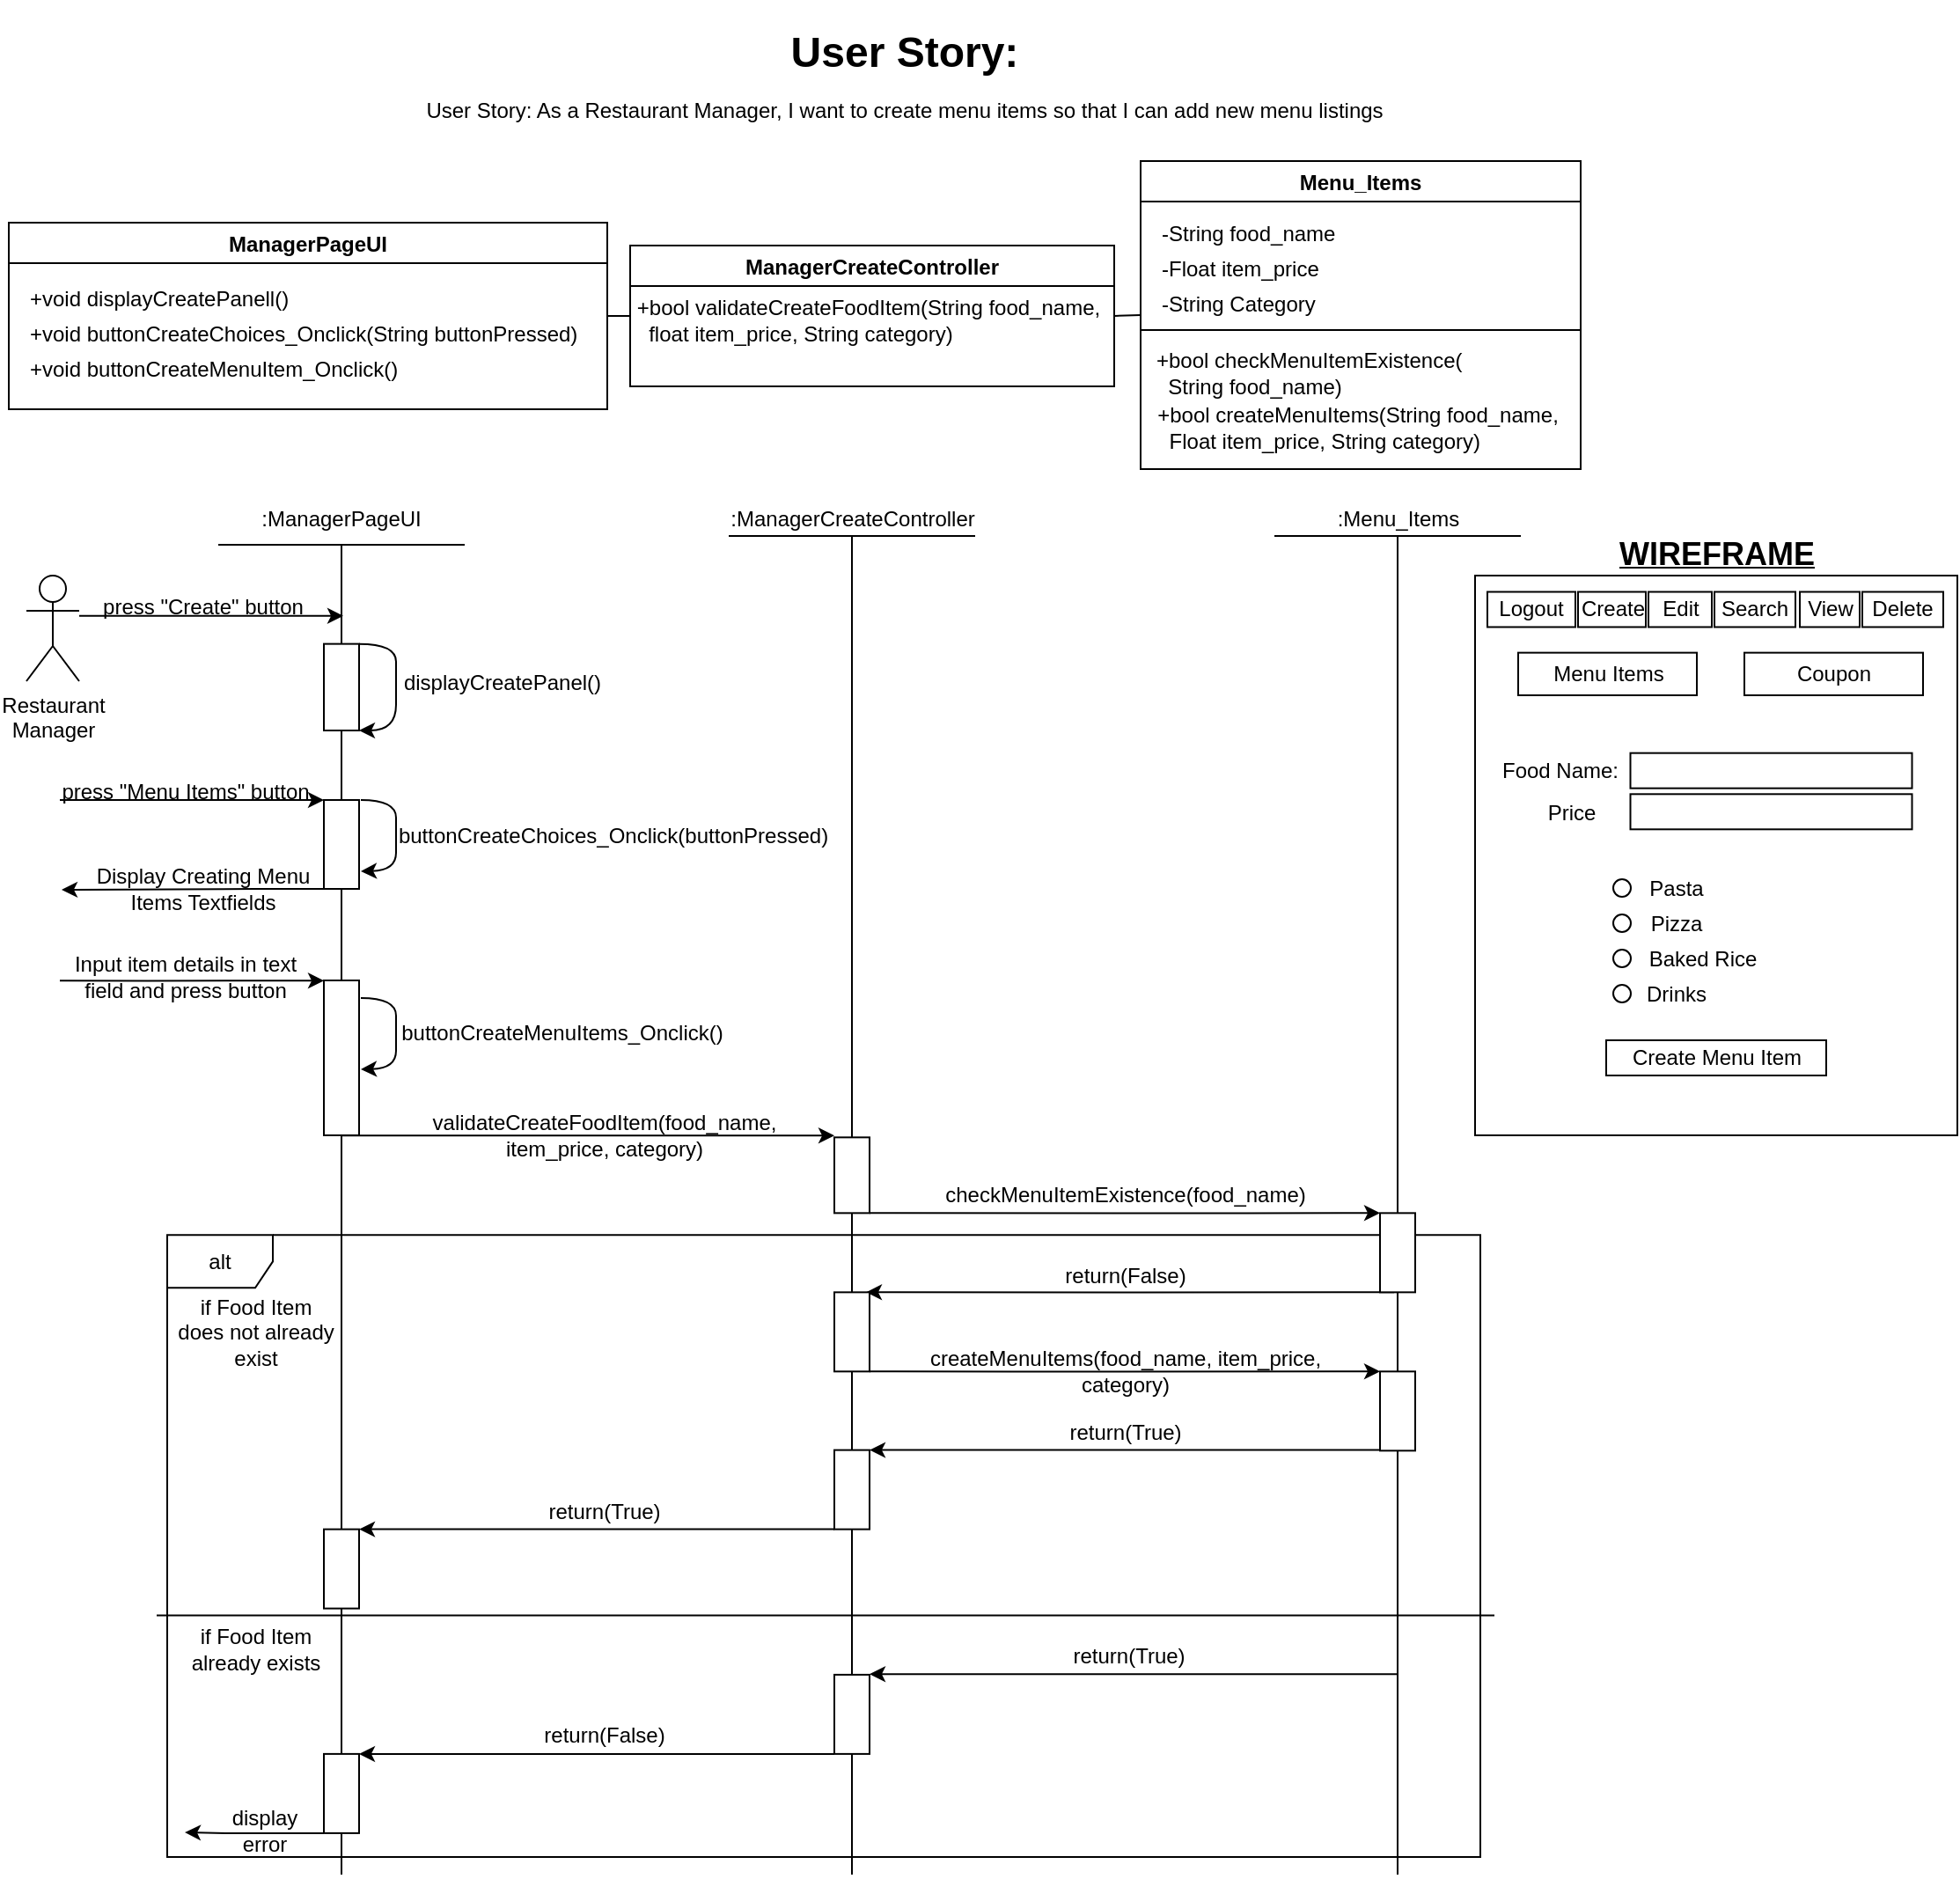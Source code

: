 <mxfile version="17.4.2" type="device"><diagram id="kgpKYQtTHZ0yAKxKKP6v" name="Page-1"><mxGraphModel dx="1917" dy="1293" grid="1" gridSize="10" guides="1" tooltips="1" connect="1" arrows="1" fold="1" page="1" pageScale="1" pageWidth="1100" pageHeight="850" math="0" shadow="0"><root><mxCell id="0"/><mxCell id="1" parent="0"/><mxCell id="MzLczAtcS-KXfJ2jDSsF-17" value="alt" style="shape=umlFrame;whiteSpace=wrap;html=1;" parent="1" vertex="1"><mxGeometry x="110" y="706.67" width="746" height="353.33" as="geometry"/></mxCell><mxCell id="jZgrcrFYeaZh8gr0yXMg-41" value="" style="rounded=0;whiteSpace=wrap;html=1;" parent="1" vertex="1"><mxGeometry x="853" y="332" width="274" height="318" as="geometry"/></mxCell><mxCell id="jZgrcrFYeaZh8gr0yXMg-2" value="ManagerPageUI" style="swimlane;" parent="1" vertex="1"><mxGeometry x="20" y="131.5" width="340" height="106" as="geometry"/></mxCell><mxCell id="jZgrcrFYeaZh8gr0yXMg-3" value="+void displayCreatePanell()" style="text;html=1;align=left;verticalAlign=middle;resizable=0;points=[];autosize=1;strokeColor=none;fillColor=none;" parent="jZgrcrFYeaZh8gr0yXMg-2" vertex="1"><mxGeometry x="10" y="33" width="160" height="20" as="geometry"/></mxCell><mxCell id="jZgrcrFYeaZh8gr0yXMg-97" value="+void buttonCreateMenuItem_Onclick()" style="text;html=1;align=left;verticalAlign=middle;resizable=0;points=[];autosize=1;strokeColor=none;fillColor=none;" parent="jZgrcrFYeaZh8gr0yXMg-2" vertex="1"><mxGeometry x="10" y="73" width="220" height="20" as="geometry"/></mxCell><mxCell id="jZgrcrFYeaZh8gr0yXMg-98" value="+void buttonCreateChoices_Onclick(String buttonPressed)" style="text;html=1;align=left;verticalAlign=middle;resizable=0;points=[];autosize=1;strokeColor=none;fillColor=none;" parent="jZgrcrFYeaZh8gr0yXMg-2" vertex="1"><mxGeometry x="10" y="53" width="330" height="20" as="geometry"/></mxCell><mxCell id="jZgrcrFYeaZh8gr0yXMg-6" value="ManagerCreateController" style="swimlane;startSize=23;" parent="1" vertex="1"><mxGeometry x="373" y="144.5" width="275" height="80" as="geometry"/></mxCell><mxCell id="jZgrcrFYeaZh8gr0yXMg-7" value="&lt;div style=&quot;text-align: left&quot;&gt;+bool validateCreateFoodItem(String food_name,&lt;/div&gt;&lt;div style=&quot;text-align: left&quot;&gt;&amp;nbsp; float item_price, String category)&lt;/div&gt;" style="text;html=1;align=center;verticalAlign=middle;resizable=0;points=[];autosize=1;strokeColor=none;fillColor=none;" parent="jZgrcrFYeaZh8gr0yXMg-6" vertex="1"><mxGeometry x="-5" y="27" width="280" height="30" as="geometry"/></mxCell><mxCell id="jZgrcrFYeaZh8gr0yXMg-8" value="Menu_Items" style="swimlane;" parent="1" vertex="1"><mxGeometry x="663" y="96.5" width="250" height="175" as="geometry"/></mxCell><mxCell id="jZgrcrFYeaZh8gr0yXMg-9" value="-String food_name" style="text;html=1;align=left;verticalAlign=middle;resizable=0;points=[];autosize=1;strokeColor=none;fillColor=none;" parent="jZgrcrFYeaZh8gr0yXMg-8" vertex="1"><mxGeometry x="10" y="31" width="110" height="20" as="geometry"/></mxCell><mxCell id="jZgrcrFYeaZh8gr0yXMg-10" value="-Float item_price" style="text;html=1;align=left;verticalAlign=middle;resizable=0;points=[];autosize=1;strokeColor=none;fillColor=none;" parent="jZgrcrFYeaZh8gr0yXMg-8" vertex="1"><mxGeometry x="10" y="51" width="100" height="20" as="geometry"/></mxCell><mxCell id="jZgrcrFYeaZh8gr0yXMg-11" value="-String Category" style="text;html=1;align=left;verticalAlign=middle;resizable=0;points=[];autosize=1;strokeColor=none;fillColor=none;" parent="jZgrcrFYeaZh8gr0yXMg-8" vertex="1"><mxGeometry x="10" y="71" width="100" height="20" as="geometry"/></mxCell><mxCell id="jZgrcrFYeaZh8gr0yXMg-12" value="" style="endArrow=none;html=1;rounded=0;" parent="jZgrcrFYeaZh8gr0yXMg-8" edge="1"><mxGeometry width="50" height="50" relative="1" as="geometry"><mxPoint y="96" as="sourcePoint"/><mxPoint x="250" y="96" as="targetPoint"/></mxGeometry></mxCell><mxCell id="jZgrcrFYeaZh8gr0yXMg-13" value="&lt;div style=&quot;text-align: justify&quot;&gt;&lt;span&gt;+bool checkMenuItemExistence(&lt;/span&gt;&lt;/div&gt;&lt;div style=&quot;text-align: justify&quot;&gt;&lt;span&gt;&amp;nbsp; String food_name)&lt;/span&gt;&lt;/div&gt;" style="text;html=1;align=left;verticalAlign=middle;resizable=0;points=[];autosize=1;strokeColor=none;fillColor=none;" parent="jZgrcrFYeaZh8gr0yXMg-8" vertex="1"><mxGeometry x="7" y="105" width="190" height="30" as="geometry"/></mxCell><mxCell id="jZgrcrFYeaZh8gr0yXMg-14" value="&lt;div style=&quot;text-align: justify&quot;&gt;+bool createMenuItems(String food_name,&lt;/div&gt;&lt;div style=&quot;text-align: justify&quot;&gt;&amp;nbsp; Float item_price, String category)&lt;/div&gt;" style="text;html=1;align=center;verticalAlign=middle;resizable=0;points=[];autosize=1;strokeColor=none;fillColor=none;" parent="jZgrcrFYeaZh8gr0yXMg-8" vertex="1"><mxGeometry x="3" y="136" width="240" height="30" as="geometry"/></mxCell><mxCell id="jZgrcrFYeaZh8gr0yXMg-15" value="" style="endArrow=none;html=1;rounded=0;exitX=1;exitY=0.5;exitDx=0;exitDy=0;entryX=0;entryY=0.5;entryDx=0;entryDy=0;" parent="1" source="jZgrcrFYeaZh8gr0yXMg-2" target="jZgrcrFYeaZh8gr0yXMg-6" edge="1"><mxGeometry width="50" height="50" relative="1" as="geometry"><mxPoint x="579" y="414.5" as="sourcePoint"/><mxPoint x="629" y="364.5" as="targetPoint"/></mxGeometry></mxCell><mxCell id="jZgrcrFYeaZh8gr0yXMg-16" value="" style="endArrow=none;html=1;rounded=0;entryX=0;entryY=0.5;entryDx=0;entryDy=0;exitX=1;exitY=0.5;exitDx=0;exitDy=0;" parent="1" source="jZgrcrFYeaZh8gr0yXMg-6" target="jZgrcrFYeaZh8gr0yXMg-8" edge="1"><mxGeometry width="50" height="50" relative="1" as="geometry"><mxPoint x="579" y="234.5" as="sourcePoint"/><mxPoint x="579" y="264.5" as="targetPoint"/></mxGeometry></mxCell><mxCell id="jZgrcrFYeaZh8gr0yXMg-17" style="edgeStyle=orthogonalEdgeStyle;rounded=0;orthogonalLoop=1;jettySize=auto;html=1;" parent="1" edge="1"><mxGeometry relative="1" as="geometry"><mxPoint x="210" y="354.92" as="targetPoint"/><Array as="points"><mxPoint x="110" y="354.92"/><mxPoint x="110" y="354.92"/></Array><mxPoint x="60" y="354.92" as="sourcePoint"/></mxGeometry></mxCell><mxCell id="jZgrcrFYeaZh8gr0yXMg-18" value="Restaurant&lt;br&gt;Manager" style="shape=umlActor;verticalLabelPosition=bottom;verticalAlign=top;html=1;outlineConnect=0;" parent="1" vertex="1"><mxGeometry x="30" y="332" width="30" height="60" as="geometry"/></mxCell><mxCell id="jZgrcrFYeaZh8gr0yXMg-19" value=":ManagerPageUI" style="text;html=1;strokeColor=none;fillColor=none;align=center;verticalAlign=middle;whiteSpace=wrap;rounded=0;" parent="1" vertex="1"><mxGeometry x="179" y="284.5" width="60" height="30" as="geometry"/></mxCell><mxCell id="jZgrcrFYeaZh8gr0yXMg-20" value=":ManagerCreateController" style="text;html=1;align=center;verticalAlign=middle;resizable=0;points=[];autosize=1;strokeColor=none;fillColor=none;" parent="1" vertex="1"><mxGeometry x="424" y="289.5" width="150" height="20" as="geometry"/></mxCell><mxCell id="jZgrcrFYeaZh8gr0yXMg-21" value=":Menu_Items" style="text;html=1;align=center;verticalAlign=middle;resizable=0;points=[];autosize=1;strokeColor=none;fillColor=none;" parent="1" vertex="1"><mxGeometry x="769" y="289.5" width="80" height="20" as="geometry"/></mxCell><mxCell id="jZgrcrFYeaZh8gr0yXMg-22" value="" style="endArrow=none;html=1;rounded=0;" parent="1" edge="1"><mxGeometry width="50" height="50" relative="1" as="geometry"><mxPoint x="139" y="314.5" as="sourcePoint"/><mxPoint x="279.0" y="314.5" as="targetPoint"/></mxGeometry></mxCell><mxCell id="jZgrcrFYeaZh8gr0yXMg-23" value="" style="endArrow=none;html=1;rounded=0;" parent="1" edge="1"><mxGeometry width="50" height="50" relative="1" as="geometry"><mxPoint x="429.0" y="309.5" as="sourcePoint"/><mxPoint x="569" y="309.5" as="targetPoint"/></mxGeometry></mxCell><mxCell id="jZgrcrFYeaZh8gr0yXMg-24" value="" style="endArrow=none;html=1;rounded=0;" parent="1" edge="1"><mxGeometry width="50" height="50" relative="1" as="geometry"><mxPoint x="739" y="309.5" as="sourcePoint"/><mxPoint x="879" y="309.5" as="targetPoint"/></mxGeometry></mxCell><mxCell id="jZgrcrFYeaZh8gr0yXMg-25" value="" style="curved=1;endArrow=classic;html=1;rounded=0;exitX=1;exitY=0;exitDx=0;exitDy=0;" parent="1" edge="1"><mxGeometry width="50" height="50" relative="1" as="geometry"><mxPoint x="220.0" y="459.5" as="sourcePoint"/><mxPoint x="220" y="500" as="targetPoint"/><Array as="points"><mxPoint x="240" y="459.5"/><mxPoint x="240" y="479.5"/><mxPoint x="240" y="499.5"/></Array></mxGeometry></mxCell><mxCell id="jZgrcrFYeaZh8gr0yXMg-26" value="&lt;span style=&quot;text-align: left&quot;&gt;buttonCreateChoices_Onclick(buttonPressed)&lt;/span&gt;" style="text;html=1;align=center;verticalAlign=middle;resizable=0;points=[];autosize=1;strokeColor=none;fillColor=none;" parent="1" vertex="1"><mxGeometry x="233" y="469.5" width="260" height="20" as="geometry"/></mxCell><mxCell id="jZgrcrFYeaZh8gr0yXMg-27" value="" style="endArrow=classic;html=1;rounded=0;entryX=0;entryY=0;entryDx=0;entryDy=0;" parent="1" edge="1"><mxGeometry width="50" height="50" relative="1" as="geometry"><mxPoint x="209" y="650.17" as="sourcePoint"/><mxPoint x="489" y="650.17" as="targetPoint"/></mxGeometry></mxCell><mxCell id="jZgrcrFYeaZh8gr0yXMg-28" value="validateCreateFoodItem(food_name,&lt;br&gt;item_price, category)" style="text;html=1;align=center;verticalAlign=middle;resizable=0;points=[];autosize=1;strokeColor=none;fillColor=none;" parent="1" vertex="1"><mxGeometry x="253" y="635.17" width="210" height="30" as="geometry"/></mxCell><mxCell id="jZgrcrFYeaZh8gr0yXMg-29" style="edgeStyle=orthogonalEdgeStyle;rounded=0;orthogonalLoop=1;jettySize=auto;html=1;exitX=1;exitY=1;exitDx=0;exitDy=0;entryX=0;entryY=0;entryDx=0;entryDy=0;" parent="1" source="jZgrcrFYeaZh8gr0yXMg-57" target="jZgrcrFYeaZh8gr0yXMg-53" edge="1"><mxGeometry relative="1" as="geometry"><Array as="points"><mxPoint x="723" y="694.17"/><mxPoint x="723" y="694.17"/></Array><mxPoint x="509" y="699.17" as="sourcePoint"/></mxGeometry></mxCell><mxCell id="jZgrcrFYeaZh8gr0yXMg-30" value="" style="endArrow=none;html=1;rounded=0;startArrow=none;entryX=0.5;entryY=1;entryDx=0;entryDy=0;entryPerimeter=0;" parent="1" source="jZgrcrFYeaZh8gr0yXMg-100" target="jZgrcrFYeaZh8gr0yXMg-20" edge="1"><mxGeometry width="50" height="50" relative="1" as="geometry"><mxPoint x="499" y="987" as="sourcePoint"/><mxPoint x="497" y="304.5" as="targetPoint"/></mxGeometry></mxCell><mxCell id="jZgrcrFYeaZh8gr0yXMg-31" value="checkMenuItemExistence(food_name)" style="text;html=1;align=center;verticalAlign=middle;resizable=0;points=[];autosize=1;strokeColor=none;fillColor=none;" parent="1" vertex="1"><mxGeometry x="544" y="674.17" width="220" height="20" as="geometry"/></mxCell><mxCell id="jZgrcrFYeaZh8gr0yXMg-34" value="" style="endArrow=none;html=1;rounded=0;entryX=0.5;entryY=0.982;entryDx=0;entryDy=0;entryPerimeter=0;" parent="1" target="jZgrcrFYeaZh8gr0yXMg-21" edge="1"><mxGeometry width="50" height="50" relative="1" as="geometry"><mxPoint x="809" y="1070" as="sourcePoint"/><mxPoint x="809" y="314.5" as="targetPoint"/></mxGeometry></mxCell><mxCell id="jZgrcrFYeaZh8gr0yXMg-42" value="Logout" style="rounded=0;whiteSpace=wrap;html=1;" parent="1" vertex="1"><mxGeometry x="860" y="341.25" width="50" height="20" as="geometry"/></mxCell><mxCell id="jZgrcrFYeaZh8gr0yXMg-43" value="Edit" style="rounded=0;whiteSpace=wrap;html=1;" parent="1" vertex="1"><mxGeometry x="951.5" y="341.25" width="36" height="20" as="geometry"/></mxCell><mxCell id="jZgrcrFYeaZh8gr0yXMg-44" value="Search" style="rounded=0;whiteSpace=wrap;html=1;" parent="1" vertex="1"><mxGeometry x="989" y="341.25" width="46" height="20" as="geometry"/></mxCell><mxCell id="jZgrcrFYeaZh8gr0yXMg-45" value="View" style="rounded=0;whiteSpace=wrap;html=1;" parent="1" vertex="1"><mxGeometry x="1037.5" y="341.25" width="34" height="20" as="geometry"/></mxCell><mxCell id="jZgrcrFYeaZh8gr0yXMg-46" value="Delete" style="rounded=0;whiteSpace=wrap;html=1;" parent="1" vertex="1"><mxGeometry x="1073" y="341.25" width="46" height="20" as="geometry"/></mxCell><mxCell id="jZgrcrFYeaZh8gr0yXMg-48" value="Food Name:" style="text;html=1;strokeColor=none;fillColor=none;align=center;verticalAlign=middle;whiteSpace=wrap;rounded=0;" parent="1" vertex="1"><mxGeometry x="864" y="427.83" width="74.5" height="30" as="geometry"/></mxCell><mxCell id="jZgrcrFYeaZh8gr0yXMg-50" value="" style="rounded=0;whiteSpace=wrap;html=1;" parent="1" vertex="1"><mxGeometry x="941.25" y="432.83" width="160" height="20" as="geometry"/></mxCell><mxCell id="jZgrcrFYeaZh8gr0yXMg-52" value="&lt;b&gt;&lt;u&gt;&lt;font style=&quot;font-size: 18px&quot;&gt;WIREFRAME&lt;/font&gt;&lt;/u&gt;&lt;/b&gt;" style="text;html=1;align=center;verticalAlign=middle;resizable=0;points=[];autosize=1;strokeColor=none;fillColor=none;" parent="1" vertex="1"><mxGeometry x="925" y="309.5" width="130" height="20" as="geometry"/></mxCell><mxCell id="jZgrcrFYeaZh8gr0yXMg-102" style="edgeStyle=orthogonalEdgeStyle;rounded=0;orthogonalLoop=1;jettySize=auto;html=1;exitX=0;exitY=1;exitDx=0;exitDy=0;entryX=0.5;entryY=0;entryDx=0;entryDy=0;fontSize=12;" parent="1" edge="1"><mxGeometry relative="1" as="geometry"><mxPoint x="807" y="739.17" as="sourcePoint"/><mxPoint x="507" y="739.17" as="targetPoint"/><Array as="points"><mxPoint x="663" y="739.17"/><mxPoint x="663" y="739.17"/></Array></mxGeometry></mxCell><mxCell id="jZgrcrFYeaZh8gr0yXMg-53" value="" style="rounded=0;whiteSpace=wrap;html=1;" parent="1" vertex="1"><mxGeometry x="799" y="694.17" width="20" height="45" as="geometry"/></mxCell><mxCell id="jZgrcrFYeaZh8gr0yXMg-54" value="press &quot;Create&quot; button" style="text;html=1;align=center;verticalAlign=middle;resizable=0;points=[];autosize=1;strokeColor=none;fillColor=none;" parent="1" vertex="1"><mxGeometry x="65" y="339.92" width="130" height="20" as="geometry"/></mxCell><mxCell id="jZgrcrFYeaZh8gr0yXMg-57" value="" style="rounded=0;whiteSpace=wrap;html=1;" parent="1" vertex="1"><mxGeometry x="489" y="651.17" width="20" height="43" as="geometry"/></mxCell><mxCell id="jZgrcrFYeaZh8gr0yXMg-58" value="" style="endArrow=none;html=1;rounded=0;fontSize=17;" parent="1" edge="1"><mxGeometry width="50" height="50" relative="1" as="geometry"><mxPoint x="209" y="1070" as="sourcePoint"/><mxPoint x="209" y="314.5" as="targetPoint"/></mxGeometry></mxCell><mxCell id="MzLczAtcS-KXfJ2jDSsF-4" style="edgeStyle=orthogonalEdgeStyle;rounded=0;orthogonalLoop=1;jettySize=auto;html=1;exitX=0;exitY=1;exitDx=0;exitDy=0;" parent="1" source="jZgrcrFYeaZh8gr0yXMg-60" edge="1"><mxGeometry relative="1" as="geometry"><mxPoint x="50" y="510.476" as="targetPoint"/><mxPoint x="199" y="521" as="sourcePoint"/><Array as="points"><mxPoint x="160" y="510"/></Array></mxGeometry></mxCell><mxCell id="jZgrcrFYeaZh8gr0yXMg-60" value="" style="rounded=0;whiteSpace=wrap;html=1;" parent="1" vertex="1"><mxGeometry x="199" y="459.5" width="20" height="50.5" as="geometry"/></mxCell><mxCell id="jZgrcrFYeaZh8gr0yXMg-63" value="" style="curved=1;endArrow=classic;html=1;rounded=0;entryX=1;entryY=1;entryDx=0;entryDy=0;exitX=1;exitY=0;exitDx=0;exitDy=0;" parent="1" source="jZgrcrFYeaZh8gr0yXMg-64" target="jZgrcrFYeaZh8gr0yXMg-64" edge="1"><mxGeometry width="50" height="50" relative="1" as="geometry"><mxPoint x="220" y="370.82" as="sourcePoint"/><mxPoint x="220" y="410.82" as="targetPoint"/><Array as="points"><mxPoint x="240" y="370.82"/><mxPoint x="240" y="390.82"/><mxPoint x="240" y="420"/></Array></mxGeometry></mxCell><mxCell id="jZgrcrFYeaZh8gr0yXMg-64" value="" style="rounded=0;whiteSpace=wrap;html=1;" parent="1" vertex="1"><mxGeometry x="199" y="370.82" width="20" height="49.18" as="geometry"/></mxCell><mxCell id="jZgrcrFYeaZh8gr0yXMg-65" value="&lt;span style=&quot;font-size: 12px&quot;&gt;displayCreatePanel()&lt;/span&gt;" style="text;html=1;align=center;verticalAlign=middle;resizable=0;points=[];autosize=1;strokeColor=none;fillColor=none;fontSize=16;" parent="1" vertex="1"><mxGeometry x="235" y="375.82" width="130" height="30" as="geometry"/></mxCell><mxCell id="jZgrcrFYeaZh8gr0yXMg-81" value="Price" style="text;html=1;strokeColor=none;fillColor=none;align=center;verticalAlign=middle;whiteSpace=wrap;rounded=0;" parent="1" vertex="1"><mxGeometry x="871.25" y="452.83" width="74" height="28.33" as="geometry"/></mxCell><mxCell id="jZgrcrFYeaZh8gr0yXMg-82" value="" style="rounded=0;whiteSpace=wrap;html=1;" parent="1" vertex="1"><mxGeometry x="941.25" y="456.16" width="160" height="20" as="geometry"/></mxCell><mxCell id="jZgrcrFYeaZh8gr0yXMg-83" value="Create Menu Item" style="rounded=0;whiteSpace=wrap;html=1;" parent="1" vertex="1"><mxGeometry x="927.5" y="596" width="125" height="20" as="geometry"/></mxCell><mxCell id="jZgrcrFYeaZh8gr0yXMg-99" value="&lt;h1&gt;User Story:&lt;br&gt;&lt;font style=&quot;font-size: 12px ; font-weight: normal&quot;&gt;User Story: As a Restaurant Manager, I want to create menu items so that I can add new menu listings&lt;/font&gt;&lt;/h1&gt;" style="text;html=1;strokeColor=none;fillColor=none;spacing=5;spacingTop=-20;whiteSpace=wrap;overflow=hidden;rounded=0;align=center;" parent="1" vertex="1"><mxGeometry x="239" y="15" width="580" height="100" as="geometry"/></mxCell><mxCell id="MzLczAtcS-KXfJ2jDSsF-12" style="edgeStyle=orthogonalEdgeStyle;rounded=0;orthogonalLoop=1;jettySize=auto;html=1;exitX=1;exitY=1;exitDx=0;exitDy=0;entryX=0;entryY=0;entryDx=0;entryDy=0;" parent="1" source="jZgrcrFYeaZh8gr0yXMg-100" target="MzLczAtcS-KXfJ2jDSsF-11" edge="1"><mxGeometry relative="1" as="geometry"><Array as="points"><mxPoint x="590" y="784"/><mxPoint x="590" y="784"/></Array></mxGeometry></mxCell><mxCell id="jZgrcrFYeaZh8gr0yXMg-100" value="" style="rounded=0;whiteSpace=wrap;html=1;" parent="1" vertex="1"><mxGeometry x="489" y="739.17" width="20" height="45" as="geometry"/></mxCell><mxCell id="jZgrcrFYeaZh8gr0yXMg-101" value="" style="endArrow=none;html=1;rounded=0;startArrow=none;entryX=0.5;entryY=1;entryDx=0;entryDy=0;entryPerimeter=0;" parent="1" target="jZgrcrFYeaZh8gr0yXMg-100" edge="1"><mxGeometry width="50" height="50" relative="1" as="geometry"><mxPoint x="499" y="1070" as="sourcePoint"/><mxPoint x="499" y="309.5" as="targetPoint"/></mxGeometry></mxCell><mxCell id="jZgrcrFYeaZh8gr0yXMg-103" value="return(False)" style="text;html=1;align=center;verticalAlign=middle;resizable=0;points=[];autosize=1;strokeColor=none;fillColor=none;fontSize=12;" parent="1" vertex="1"><mxGeometry x="614" y="719.5" width="80" height="20" as="geometry"/></mxCell><mxCell id="jZgrcrFYeaZh8gr0yXMg-104" style="edgeStyle=orthogonalEdgeStyle;rounded=0;orthogonalLoop=1;jettySize=auto;html=1;entryX=1;entryY=0;entryDx=0;entryDy=0;fontSize=12;" parent="1" target="MzLczAtcS-KXfJ2jDSsF-14" edge="1"><mxGeometry relative="1" as="geometry"><mxPoint x="799" y="828.81" as="sourcePoint"/><mxPoint x="523" y="828.48" as="targetPoint"/><Array as="points"><mxPoint x="570" y="829"/><mxPoint x="570" y="829"/></Array></mxGeometry></mxCell><mxCell id="jZgrcrFYeaZh8gr0yXMg-105" value="" style="rounded=0;whiteSpace=wrap;html=1;" parent="1" vertex="1"><mxGeometry x="199" y="873.81" width="20" height="45" as="geometry"/></mxCell><mxCell id="jZgrcrFYeaZh8gr0yXMg-106" value="return(True)" style="text;html=1;align=center;verticalAlign=middle;resizable=0;points=[];autosize=1;strokeColor=none;fillColor=none;fontSize=12;" parent="1" vertex="1"><mxGeometry x="614" y="809.17" width="80" height="20" as="geometry"/></mxCell><mxCell id="MzLczAtcS-KXfJ2jDSsF-2" style="edgeStyle=orthogonalEdgeStyle;rounded=0;orthogonalLoop=1;jettySize=auto;html=1;" parent="1" edge="1"><mxGeometry relative="1" as="geometry"><mxPoint x="199" y="459.5" as="targetPoint"/><Array as="points"><mxPoint x="99" y="459.5"/><mxPoint x="99" y="459.5"/></Array><mxPoint x="49" y="459.5" as="sourcePoint"/></mxGeometry></mxCell><mxCell id="MzLczAtcS-KXfJ2jDSsF-3" value="press &quot;Menu Items&quot; button" style="text;html=1;align=center;verticalAlign=middle;resizable=0;points=[];autosize=1;strokeColor=none;fillColor=none;" parent="1" vertex="1"><mxGeometry x="40" y="444.5" width="160" height="20" as="geometry"/></mxCell><mxCell id="MzLczAtcS-KXfJ2jDSsF-5" value="Display Creating Menu&lt;br&gt;Items Textfields" style="text;html=1;align=center;verticalAlign=middle;resizable=0;points=[];autosize=1;strokeColor=none;fillColor=none;" parent="1" vertex="1"><mxGeometry x="60" y="494.5" width="140" height="30" as="geometry"/></mxCell><mxCell id="MzLczAtcS-KXfJ2jDSsF-6" style="edgeStyle=orthogonalEdgeStyle;rounded=0;orthogonalLoop=1;jettySize=auto;html=1;" parent="1" edge="1"><mxGeometry relative="1" as="geometry"><mxPoint x="199" y="562.17" as="targetPoint"/><Array as="points"><mxPoint x="99" y="562.17"/><mxPoint x="99" y="562.17"/></Array><mxPoint x="49" y="562.17" as="sourcePoint"/></mxGeometry></mxCell><mxCell id="MzLczAtcS-KXfJ2jDSsF-7" value="Input item details in text&lt;br&gt;field and press button" style="text;html=1;align=center;verticalAlign=middle;resizable=0;points=[];autosize=1;strokeColor=none;fillColor=none;" parent="1" vertex="1"><mxGeometry x="50" y="545.17" width="140" height="30" as="geometry"/></mxCell><mxCell id="MzLczAtcS-KXfJ2jDSsF-8" value="" style="rounded=0;whiteSpace=wrap;html=1;" parent="1" vertex="1"><mxGeometry x="199" y="562" width="20" height="88" as="geometry"/></mxCell><mxCell id="MzLczAtcS-KXfJ2jDSsF-9" value="" style="curved=1;endArrow=classic;html=1;rounded=0;exitX=1;exitY=0;exitDx=0;exitDy=0;" parent="1" edge="1"><mxGeometry width="50" height="50" relative="1" as="geometry"><mxPoint x="220" y="572.0" as="sourcePoint"/><mxPoint x="220" y="612.5" as="targetPoint"/><Array as="points"><mxPoint x="240" y="572"/><mxPoint x="240" y="592"/><mxPoint x="240" y="612"/></Array></mxGeometry></mxCell><mxCell id="MzLczAtcS-KXfJ2jDSsF-10" value="&lt;span style=&quot;text-align: left&quot;&gt;buttonCreateMenuItems_Onclick()&lt;/span&gt;" style="text;html=1;align=center;verticalAlign=middle;resizable=0;points=[];autosize=1;strokeColor=none;fillColor=none;" parent="1" vertex="1"><mxGeometry x="234" y="582" width="200" height="20" as="geometry"/></mxCell><mxCell id="MzLczAtcS-KXfJ2jDSsF-11" value="" style="rounded=0;whiteSpace=wrap;html=1;" parent="1" vertex="1"><mxGeometry x="799" y="784.17" width="20" height="45" as="geometry"/></mxCell><mxCell id="MzLczAtcS-KXfJ2jDSsF-13" value="createMenuItems(food_name, item_price,&lt;br&gt;category)" style="text;html=1;align=center;verticalAlign=middle;resizable=0;points=[];autosize=1;strokeColor=none;fillColor=none;" parent="1" vertex="1"><mxGeometry x="534" y="769.17" width="240" height="30" as="geometry"/></mxCell><mxCell id="MzLczAtcS-KXfJ2jDSsF-15" style="edgeStyle=orthogonalEdgeStyle;rounded=0;orthogonalLoop=1;jettySize=auto;html=1;exitX=0;exitY=1;exitDx=0;exitDy=0;entryX=1;entryY=0;entryDx=0;entryDy=0;" parent="1" source="MzLczAtcS-KXfJ2jDSsF-14" target="jZgrcrFYeaZh8gr0yXMg-105" edge="1"><mxGeometry relative="1" as="geometry"><Array as="points"><mxPoint x="420" y="874"/><mxPoint x="420" y="874"/></Array></mxGeometry></mxCell><mxCell id="MzLczAtcS-KXfJ2jDSsF-14" value="" style="rounded=0;whiteSpace=wrap;html=1;" parent="1" vertex="1"><mxGeometry x="489" y="828.81" width="20" height="45" as="geometry"/></mxCell><mxCell id="MzLczAtcS-KXfJ2jDSsF-16" value="return(True)" style="text;html=1;align=center;verticalAlign=middle;resizable=0;points=[];autosize=1;strokeColor=none;fillColor=none;fontSize=12;" parent="1" vertex="1"><mxGeometry x="318" y="853.81" width="80" height="20" as="geometry"/></mxCell><mxCell id="MzLczAtcS-KXfJ2jDSsF-18" value="if Food Item&lt;br&gt;does not already&lt;br&gt;exist" style="text;html=1;align=center;verticalAlign=middle;resizable=0;points=[];autosize=1;strokeColor=none;fillColor=none;fontSize=12;" parent="1" vertex="1"><mxGeometry x="110" y="736.67" width="100" height="50" as="geometry"/></mxCell><mxCell id="MzLczAtcS-KXfJ2jDSsF-19" value="" style="line;strokeWidth=1;fillColor=none;align=left;verticalAlign=middle;spacingTop=-1;spacingLeft=3;spacingRight=3;rotatable=0;labelPosition=right;points=[];portConstraint=eastwest;" parent="1" vertex="1"><mxGeometry x="104" y="918.81" width="760" height="8" as="geometry"/></mxCell><mxCell id="MzLczAtcS-KXfJ2jDSsF-20" value="if Food Item&lt;br&gt;already exists" style="text;html=1;align=center;verticalAlign=middle;resizable=0;points=[];autosize=1;strokeColor=none;fillColor=none;fontSize=12;" parent="1" vertex="1"><mxGeometry x="115" y="926.81" width="90" height="30" as="geometry"/></mxCell><mxCell id="MzLczAtcS-KXfJ2jDSsF-21" style="edgeStyle=orthogonalEdgeStyle;rounded=0;orthogonalLoop=1;jettySize=auto;html=1;exitX=0;exitY=1;exitDx=0;exitDy=0;entryX=0.5;entryY=0;entryDx=0;entryDy=0;fontSize=12;" parent="1" edge="1"><mxGeometry relative="1" as="geometry"><mxPoint x="809" y="956.12" as="sourcePoint"/><mxPoint x="509" y="956.12" as="targetPoint"/><Array as="points"><mxPoint x="665" y="956.12"/><mxPoint x="665" y="956.12"/></Array></mxGeometry></mxCell><mxCell id="MzLczAtcS-KXfJ2jDSsF-22" value="return(True)" style="text;html=1;align=center;verticalAlign=middle;resizable=0;points=[];autosize=1;strokeColor=none;fillColor=none;fontSize=12;" parent="1" vertex="1"><mxGeometry x="616" y="936.45" width="80" height="20" as="geometry"/></mxCell><mxCell id="MzLczAtcS-KXfJ2jDSsF-23" value="" style="rounded=0;whiteSpace=wrap;html=1;" parent="1" vertex="1"><mxGeometry x="199" y="1001.45" width="20" height="45" as="geometry"/></mxCell><mxCell id="MzLczAtcS-KXfJ2jDSsF-24" style="edgeStyle=orthogonalEdgeStyle;rounded=0;orthogonalLoop=1;jettySize=auto;html=1;exitX=0;exitY=1;exitDx=0;exitDy=0;entryX=1;entryY=0;entryDx=0;entryDy=0;" parent="1" source="MzLczAtcS-KXfJ2jDSsF-25" target="MzLczAtcS-KXfJ2jDSsF-23" edge="1"><mxGeometry relative="1" as="geometry"><Array as="points"><mxPoint x="420" y="1001.64"/><mxPoint x="420" y="1001.64"/></Array></mxGeometry></mxCell><mxCell id="MzLczAtcS-KXfJ2jDSsF-25" value="" style="rounded=0;whiteSpace=wrap;html=1;" parent="1" vertex="1"><mxGeometry x="489" y="956.45" width="20" height="45" as="geometry"/></mxCell><mxCell id="MzLczAtcS-KXfJ2jDSsF-26" value="return(False)" style="text;html=1;align=center;verticalAlign=middle;resizable=0;points=[];autosize=1;strokeColor=none;fillColor=none;fontSize=12;" parent="1" vertex="1"><mxGeometry x="318" y="981.45" width="80" height="20" as="geometry"/></mxCell><mxCell id="MzLczAtcS-KXfJ2jDSsF-29" style="edgeStyle=orthogonalEdgeStyle;rounded=0;orthogonalLoop=1;jettySize=auto;html=1;exitX=0;exitY=1;exitDx=0;exitDy=0;" parent="1" source="MzLczAtcS-KXfJ2jDSsF-23" edge="1"><mxGeometry relative="1" as="geometry"><mxPoint x="120" y="1046" as="targetPoint"/><Array as="points"><mxPoint x="145" y="1046"/><mxPoint x="90" y="1046"/></Array></mxGeometry></mxCell><mxCell id="MzLczAtcS-KXfJ2jDSsF-30" value="display&lt;br&gt;error" style="text;html=1;align=center;verticalAlign=middle;resizable=0;points=[];autosize=1;strokeColor=none;fillColor=none;fontSize=12;" parent="1" vertex="1"><mxGeometry x="140" y="1030" width="50" height="30" as="geometry"/></mxCell><mxCell id="MzLczAtcS-KXfJ2jDSsF-32" value="Create" style="rounded=0;whiteSpace=wrap;html=1;" parent="1" vertex="1"><mxGeometry x="911.5" y="341.25" width="38.5" height="20" as="geometry"/></mxCell><mxCell id="MzLczAtcS-KXfJ2jDSsF-33" value="Menu Items" style="rounded=0;whiteSpace=wrap;html=1;" parent="1" vertex="1"><mxGeometry x="877.5" y="375.82" width="101.5" height="24.18" as="geometry"/></mxCell><mxCell id="MzLczAtcS-KXfJ2jDSsF-34" value="Coupon" style="rounded=0;whiteSpace=wrap;html=1;" parent="1" vertex="1"><mxGeometry x="1006" y="375.82" width="101.5" height="24.18" as="geometry"/></mxCell><mxCell id="MzLczAtcS-KXfJ2jDSsF-35" value="" style="ellipse;whiteSpace=wrap;html=1;aspect=fixed;" parent="1" vertex="1"><mxGeometry x="931.5" y="504.5" width="10" height="10" as="geometry"/></mxCell><mxCell id="MzLczAtcS-KXfJ2jDSsF-36" value="Pasta" style="text;html=1;align=center;verticalAlign=middle;resizable=0;points=[];autosize=1;strokeColor=none;fillColor=none;" parent="1" vertex="1"><mxGeometry x="941.5" y="499.5" width="50" height="20" as="geometry"/></mxCell><mxCell id="MzLczAtcS-KXfJ2jDSsF-38" value="" style="ellipse;whiteSpace=wrap;html=1;aspect=fixed;" parent="1" vertex="1"><mxGeometry x="931.5" y="524.5" width="10" height="10" as="geometry"/></mxCell><mxCell id="MzLczAtcS-KXfJ2jDSsF-39" value="Pizza" style="text;html=1;align=center;verticalAlign=middle;resizable=0;points=[];autosize=1;strokeColor=none;fillColor=none;" parent="1" vertex="1"><mxGeometry x="946.5" y="519.5" width="40" height="20" as="geometry"/></mxCell><mxCell id="MzLczAtcS-KXfJ2jDSsF-43" value="" style="ellipse;whiteSpace=wrap;html=1;aspect=fixed;" parent="1" vertex="1"><mxGeometry x="931.5" y="544.5" width="10" height="10" as="geometry"/></mxCell><mxCell id="MzLczAtcS-KXfJ2jDSsF-44" value="Baked Rice" style="text;html=1;align=center;verticalAlign=middle;resizable=0;points=[];autosize=1;strokeColor=none;fillColor=none;" parent="1" vertex="1"><mxGeometry x="941.5" y="539.5" width="80" height="20" as="geometry"/></mxCell><mxCell id="MzLczAtcS-KXfJ2jDSsF-48" value="" style="ellipse;whiteSpace=wrap;html=1;aspect=fixed;" parent="1" vertex="1"><mxGeometry x="931.5" y="564.5" width="10" height="10" as="geometry"/></mxCell><mxCell id="MzLczAtcS-KXfJ2jDSsF-49" value="Drinks" style="text;html=1;align=center;verticalAlign=middle;resizable=0;points=[];autosize=1;strokeColor=none;fillColor=none;" parent="1" vertex="1"><mxGeometry x="941.5" y="559.5" width="50" height="20" as="geometry"/></mxCell></root></mxGraphModel></diagram></mxfile>